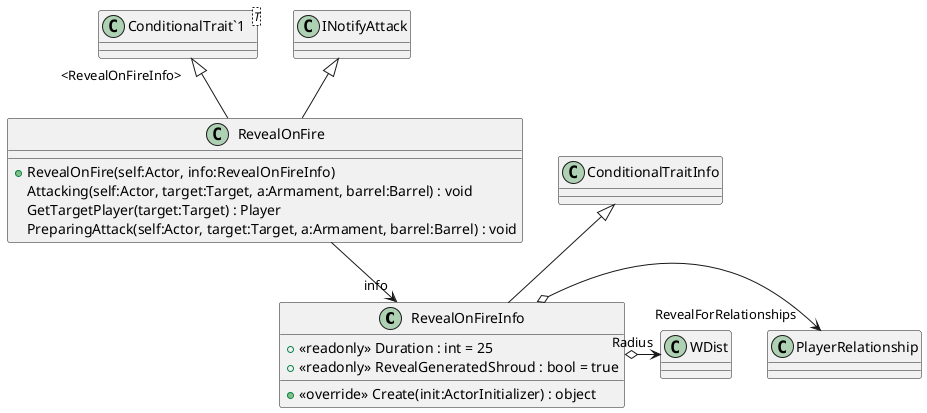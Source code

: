 @startuml
class RevealOnFireInfo {
    + <<readonly>> Duration : int = 25
    + <<readonly>> RevealGeneratedShroud : bool = true
    + <<override>> Create(init:ActorInitializer) : object
}
class RevealOnFire {
    + RevealOnFire(self:Actor, info:RevealOnFireInfo)
    Attacking(self:Actor, target:Target, a:Armament, barrel:Barrel) : void
    GetTargetPlayer(target:Target) : Player
    PreparingAttack(self:Actor, target:Target, a:Armament, barrel:Barrel) : void
}
class "ConditionalTrait`1"<T> {
}
ConditionalTraitInfo <|-- RevealOnFireInfo
RevealOnFireInfo o-> "RevealForRelationships" PlayerRelationship
RevealOnFireInfo o-> "Radius" WDist
"ConditionalTrait`1" "<RevealOnFireInfo>" <|-- RevealOnFire
INotifyAttack <|-- RevealOnFire
RevealOnFire --> "info" RevealOnFireInfo
@enduml
